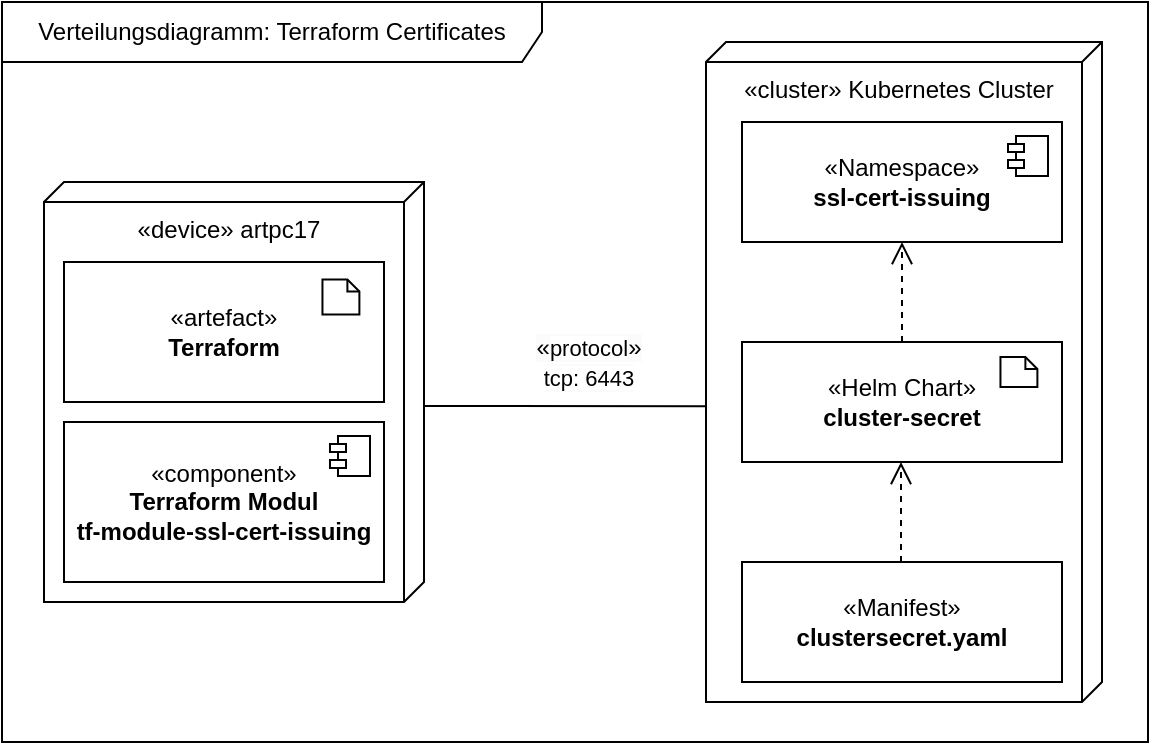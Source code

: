 <mxfile version="26.0.6">
  <diagram name="Seite-1" id="T90t8fwwvJGBjAzWe8yJ">
    <mxGraphModel dx="1224" dy="761" grid="1" gridSize="10" guides="1" tooltips="1" connect="1" arrows="1" fold="1" page="1" pageScale="1" pageWidth="827" pageHeight="1169" math="0" shadow="0">
      <root>
        <mxCell id="0" />
        <mxCell id="1" parent="0" />
        <mxCell id="9gvuA0q9BTkjxXhRczpv-1" value="«device» artpc17" style="verticalAlign=top;align=center;shape=cube;size=10;direction=south;html=1;boundedLbl=1;spacingLeft=5;whiteSpace=wrap;" vertex="1" parent="1">
          <mxGeometry x="38" y="130" width="190" height="210" as="geometry" />
        </mxCell>
        <mxCell id="9gvuA0q9BTkjxXhRczpv-2" value="«component»&lt;br&gt;&lt;b&gt;Terraform Modul&lt;br&gt;tf-module-ssl-cert-issuing&lt;/b&gt;" style="html=1;dropTarget=0;whiteSpace=wrap;" vertex="1" parent="1">
          <mxGeometry x="48" y="250" width="160" height="80" as="geometry" />
        </mxCell>
        <mxCell id="9gvuA0q9BTkjxXhRczpv-3" value="" style="shape=module;jettyWidth=8;jettyHeight=4;" vertex="1" parent="9gvuA0q9BTkjxXhRczpv-2">
          <mxGeometry x="1" width="20" height="20" relative="1" as="geometry">
            <mxPoint x="-27" y="7" as="offset" />
          </mxGeometry>
        </mxCell>
        <mxCell id="9gvuA0q9BTkjxXhRczpv-4" value="" style="group" vertex="1" connectable="0" parent="1">
          <mxGeometry x="48" y="170" width="160" height="70" as="geometry" />
        </mxCell>
        <mxCell id="9gvuA0q9BTkjxXhRczpv-5" value="«artefact»&lt;br&gt;&lt;b&gt;Terraform&lt;/b&gt;" style="html=1;dropTarget=0;whiteSpace=wrap;" vertex="1" parent="9gvuA0q9BTkjxXhRczpv-4">
          <mxGeometry width="160" height="70" as="geometry" />
        </mxCell>
        <mxCell id="9gvuA0q9BTkjxXhRczpv-6" value="" style="shape=note2;boundedLbl=1;whiteSpace=wrap;html=1;size=6;verticalAlign=top;align=left;spacingLeft=5;" vertex="1" parent="9gvuA0q9BTkjxXhRczpv-4">
          <mxGeometry x="129.231" y="8.75" width="18.462" height="17.5" as="geometry" />
        </mxCell>
        <mxCell id="9gvuA0q9BTkjxXhRczpv-7" style="edgeStyle=orthogonalEdgeStyle;rounded=0;orthogonalLoop=1;jettySize=auto;html=1;endArrow=none;endFill=0;entryX=0.552;entryY=1;entryDx=0;entryDy=0;entryPerimeter=0;" edge="1" parent="1" target="9gvuA0q9BTkjxXhRczpv-10">
          <mxGeometry relative="1" as="geometry">
            <mxPoint x="542" y="275" as="targetPoint" />
            <Array as="points">
              <mxPoint x="228" y="242" />
            </Array>
            <mxPoint x="228" y="242" as="sourcePoint" />
          </mxGeometry>
        </mxCell>
        <mxCell id="9gvuA0q9BTkjxXhRczpv-8" value="&lt;span style=&quot;font-size: 12px; text-wrap: wrap; background-color: rgb(251, 251, 251);&quot;&gt;&lt;span style=&quot;text-wrap-style: initial; background-color: rgb(251, 251, 251);&quot;&gt;«&lt;/span&gt;&lt;span style=&quot;font-size: 11px; text-wrap-mode: nowrap; background-color: rgb(255, 255, 255);&quot;&gt;protocol&lt;/span&gt;&lt;span style=&quot;text-wrap-style: initial; background-color: rgb(251, 251, 251);&quot;&gt;»&lt;/span&gt;&lt;br style=&quot;font-size: 11px; text-wrap-mode: nowrap;&quot;&gt;&lt;span style=&quot;font-size: 11px; text-wrap-mode: nowrap; background-color: rgb(255, 255, 255);&quot;&gt;tcp: 6443&lt;/span&gt;&lt;/span&gt;" style="edgeLabel;html=1;align=center;verticalAlign=middle;resizable=0;points=[];" vertex="1" connectable="0" parent="9gvuA0q9BTkjxXhRczpv-7">
          <mxGeometry x="-0.261" y="2" relative="1" as="geometry">
            <mxPoint x="30" y="-20" as="offset" />
          </mxGeometry>
        </mxCell>
        <mxCell id="9gvuA0q9BTkjxXhRczpv-9" value="Verteilungsdiagramm: Terraform Certificates" style="shape=umlFrame;whiteSpace=wrap;html=1;pointerEvents=0;recursiveResize=0;container=1;collapsible=0;width=270;height=30;" vertex="1" parent="1">
          <mxGeometry x="17" y="40" width="573" height="370" as="geometry" />
        </mxCell>
        <mxCell id="9gvuA0q9BTkjxXhRczpv-10" value="«cluster» Kubernetes Cluster" style="verticalAlign=top;align=center;shape=cube;size=10;direction=south;html=1;boundedLbl=1;spacingLeft=5;whiteSpace=wrap;" vertex="1" parent="9gvuA0q9BTkjxXhRczpv-9">
          <mxGeometry x="352" y="20" width="198" height="330" as="geometry" />
        </mxCell>
        <mxCell id="9gvuA0q9BTkjxXhRczpv-11" value="«Namespace»&lt;b&gt;&lt;br&gt;ssl-cert-issuing&lt;/b&gt;" style="html=1;dropTarget=0;whiteSpace=wrap;" vertex="1" parent="9gvuA0q9BTkjxXhRczpv-9">
          <mxGeometry x="370" y="60" width="160" height="60" as="geometry" />
        </mxCell>
        <mxCell id="9gvuA0q9BTkjxXhRczpv-12" value="" style="shape=module;jettyWidth=8;jettyHeight=4;" vertex="1" parent="9gvuA0q9BTkjxXhRczpv-11">
          <mxGeometry x="1" width="20" height="20" relative="1" as="geometry">
            <mxPoint x="-27" y="7" as="offset" />
          </mxGeometry>
        </mxCell>
        <mxCell id="9gvuA0q9BTkjxXhRczpv-17" value="" style="group" vertex="1" connectable="0" parent="9gvuA0q9BTkjxXhRczpv-9">
          <mxGeometry x="370" y="170" width="160" height="60" as="geometry" />
        </mxCell>
        <mxCell id="9gvuA0q9BTkjxXhRczpv-18" value="«Helm Chart»&lt;br&gt;&lt;b&gt;cluster-secret&lt;/b&gt;" style="html=1;dropTarget=0;whiteSpace=wrap;" vertex="1" parent="9gvuA0q9BTkjxXhRczpv-17">
          <mxGeometry width="160" height="60" as="geometry" />
        </mxCell>
        <mxCell id="9gvuA0q9BTkjxXhRczpv-19" value="" style="shape=note2;boundedLbl=1;whiteSpace=wrap;html=1;size=6;verticalAlign=top;align=left;spacingLeft=5;" vertex="1" parent="9gvuA0q9BTkjxXhRczpv-17">
          <mxGeometry x="129.231" y="7.5" width="18.462" height="15" as="geometry" />
        </mxCell>
        <mxCell id="9gvuA0q9BTkjxXhRczpv-25" style="rounded=0;orthogonalLoop=1;jettySize=auto;html=1;exitX=0.5;exitY=0;exitDx=0;exitDy=0;entryX=0.5;entryY=1;entryDx=0;entryDy=0;dashed=1;endArrow=open;endFill=0;strokeWidth=1;endSize=9;startSize=6;" edge="1" parent="9gvuA0q9BTkjxXhRczpv-9" source="9gvuA0q9BTkjxXhRczpv-18" target="9gvuA0q9BTkjxXhRczpv-11">
          <mxGeometry relative="1" as="geometry">
            <mxPoint x="384" y="350" as="sourcePoint" />
            <mxPoint x="384" y="230" as="targetPoint" />
            <Array as="points" />
          </mxGeometry>
        </mxCell>
        <mxCell id="9gvuA0q9BTkjxXhRczpv-29" value="«Manifest»&lt;br&gt;&lt;b&gt;clustersecret.yaml&lt;/b&gt;" style="html=1;dropTarget=0;whiteSpace=wrap;" vertex="1" parent="9gvuA0q9BTkjxXhRczpv-9">
          <mxGeometry x="370" y="280" width="160" height="60" as="geometry" />
        </mxCell>
        <mxCell id="9gvuA0q9BTkjxXhRczpv-30" style="rounded=0;orthogonalLoop=1;jettySize=auto;html=1;exitX=0.5;exitY=0;exitDx=0;exitDy=0;entryX=0.5;entryY=1;entryDx=0;entryDy=0;dashed=1;endArrow=open;endFill=0;strokeWidth=1;endSize=9;startSize=6;" edge="1" parent="9gvuA0q9BTkjxXhRczpv-9">
          <mxGeometry relative="1" as="geometry">
            <mxPoint x="449.5" y="280" as="sourcePoint" />
            <mxPoint x="449.5" y="230" as="targetPoint" />
            <Array as="points" />
          </mxGeometry>
        </mxCell>
      </root>
    </mxGraphModel>
  </diagram>
</mxfile>
